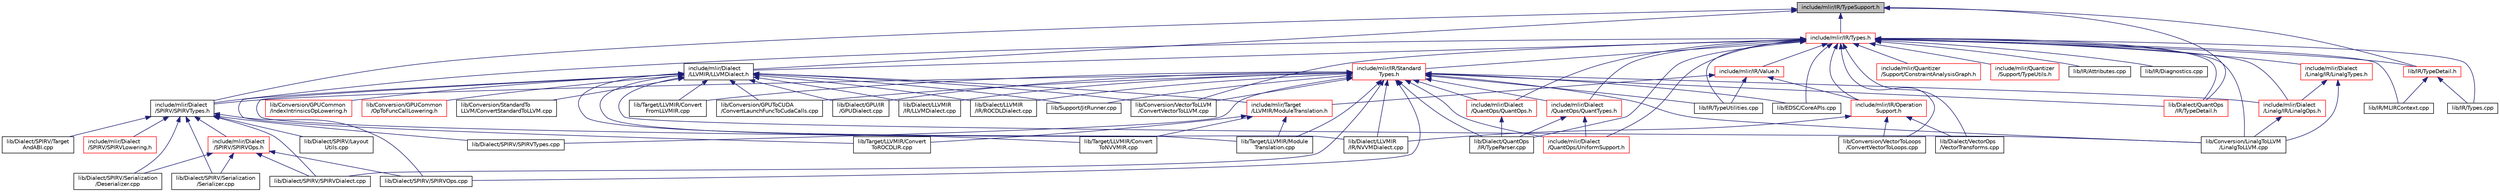 digraph "include/mlir/IR/TypeSupport.h"
{
  bgcolor="transparent";
  edge [fontname="Helvetica",fontsize="10",labelfontname="Helvetica",labelfontsize="10"];
  node [fontname="Helvetica",fontsize="10",shape=record];
  Node16 [label="include/mlir/IR/TypeSupport.h",height=0.2,width=0.4,color="black", fillcolor="grey75", style="filled", fontcolor="black"];
  Node16 -> Node17 [dir="back",color="midnightblue",fontsize="10",style="solid",fontname="Helvetica"];
  Node17 [label="include/mlir/Dialect\l/LLVMIR/LLVMDialect.h",height=0.2,width=0.4,color="black",URL="$LLVMDialect_8h.html"];
  Node17 -> Node18 [dir="back",color="midnightblue",fontsize="10",style="solid",fontname="Helvetica"];
  Node18 [label="include/mlir/Target\l/LLVMIR/ModuleTranslation.h",height=0.2,width=0.4,color="red",URL="$ModuleTranslation_8h.html"];
  Node18 -> Node20 [dir="back",color="midnightblue",fontsize="10",style="solid",fontname="Helvetica"];
  Node20 [label="lib/Target/LLVMIR/Convert\lToNVVMIR.cpp",height=0.2,width=0.4,color="black",URL="$ConvertToNVVMIR_8cpp.html"];
  Node18 -> Node21 [dir="back",color="midnightblue",fontsize="10",style="solid",fontname="Helvetica"];
  Node21 [label="lib/Target/LLVMIR/Convert\lToROCDLIR.cpp",height=0.2,width=0.4,color="black",URL="$ConvertToROCDLIR_8cpp.html"];
  Node18 -> Node22 [dir="back",color="midnightblue",fontsize="10",style="solid",fontname="Helvetica"];
  Node22 [label="lib/Target/LLVMIR/Module\lTranslation.cpp",height=0.2,width=0.4,color="black",URL="$ModuleTranslation_8cpp.html"];
  Node17 -> Node23 [dir="back",color="midnightblue",fontsize="10",style="solid",fontname="Helvetica"];
  Node23 [label="lib/Conversion/GPUCommon\l/IndexIntrinsicsOpLowering.h",height=0.2,width=0.4,color="red",URL="$IndexIntrinsicsOpLowering_8h.html"];
  Node17 -> Node26 [dir="back",color="midnightblue",fontsize="10",style="solid",fontname="Helvetica"];
  Node26 [label="lib/Conversion/GPUCommon\l/OpToFuncCallLowering.h",height=0.2,width=0.4,color="red",URL="$OpToFuncCallLowering_8h.html"];
  Node17 -> Node27 [dir="back",color="midnightblue",fontsize="10",style="solid",fontname="Helvetica"];
  Node27 [label="lib/Conversion/GPUToCUDA\l/ConvertLaunchFuncToCudaCalls.cpp",height=0.2,width=0.4,color="black",URL="$ConvertLaunchFuncToCudaCalls_8cpp.html"];
  Node17 -> Node28 [dir="back",color="midnightblue",fontsize="10",style="solid",fontname="Helvetica"];
  Node28 [label="lib/Conversion/LinalgToLLVM\l/LinalgToLLVM.cpp",height=0.2,width=0.4,color="black",URL="$LinalgToLLVM_8cpp.html"];
  Node17 -> Node29 [dir="back",color="midnightblue",fontsize="10",style="solid",fontname="Helvetica"];
  Node29 [label="lib/Conversion/StandardTo\lLLVM/ConvertStandardToLLVM.cpp",height=0.2,width=0.4,color="black",URL="$ConvertStandardToLLVM_8cpp.html"];
  Node17 -> Node30 [dir="back",color="midnightblue",fontsize="10",style="solid",fontname="Helvetica"];
  Node30 [label="lib/Conversion/VectorToLLVM\l/ConvertVectorToLLVM.cpp",height=0.2,width=0.4,color="black",URL="$ConvertVectorToLLVM_8cpp.html"];
  Node17 -> Node31 [dir="back",color="midnightblue",fontsize="10",style="solid",fontname="Helvetica"];
  Node31 [label="lib/Dialect/GPU/IR\l/GPUDialect.cpp",height=0.2,width=0.4,color="black",URL="$GPUDialect_8cpp.html"];
  Node17 -> Node32 [dir="back",color="midnightblue",fontsize="10",style="solid",fontname="Helvetica"];
  Node32 [label="lib/Dialect/LLVMIR\l/IR/LLVMDialect.cpp",height=0.2,width=0.4,color="black",URL="$LLVMDialect_8cpp.html"];
  Node17 -> Node33 [dir="back",color="midnightblue",fontsize="10",style="solid",fontname="Helvetica"];
  Node33 [label="lib/Dialect/LLVMIR\l/IR/NVVMDialect.cpp",height=0.2,width=0.4,color="black",URL="$NVVMDialect_8cpp.html"];
  Node17 -> Node34 [dir="back",color="midnightblue",fontsize="10",style="solid",fontname="Helvetica"];
  Node34 [label="lib/Dialect/LLVMIR\l/IR/ROCDLDialect.cpp",height=0.2,width=0.4,color="black",URL="$ROCDLDialect_8cpp.html"];
  Node17 -> Node35 [dir="back",color="midnightblue",fontsize="10",style="solid",fontname="Helvetica"];
  Node35 [label="lib/Support/JitRunner.cpp",height=0.2,width=0.4,color="black",URL="$JitRunner_8cpp.html"];
  Node17 -> Node36 [dir="back",color="midnightblue",fontsize="10",style="solid",fontname="Helvetica"];
  Node36 [label="lib/Target/LLVMIR/Convert\lFromLLVMIR.cpp",height=0.2,width=0.4,color="black",URL="$ConvertFromLLVMIR_8cpp.html"];
  Node17 -> Node20 [dir="back",color="midnightblue",fontsize="10",style="solid",fontname="Helvetica"];
  Node17 -> Node21 [dir="back",color="midnightblue",fontsize="10",style="solid",fontname="Helvetica"];
  Node17 -> Node22 [dir="back",color="midnightblue",fontsize="10",style="solid",fontname="Helvetica"];
  Node16 -> Node37 [dir="back",color="midnightblue",fontsize="10",style="solid",fontname="Helvetica"];
  Node37 [label="include/mlir/Dialect\l/SPIRV/SPIRVTypes.h",height=0.2,width=0.4,color="black",URL="$SPIRVTypes_8h.html"];
  Node37 -> Node38 [dir="back",color="midnightblue",fontsize="10",style="solid",fontname="Helvetica"];
  Node38 [label="include/mlir/Dialect\l/SPIRV/SPIRVLowering.h",height=0.2,width=0.4,color="red",URL="$SPIRVLowering_8h.html"];
  Node37 -> Node45 [dir="back",color="midnightblue",fontsize="10",style="solid",fontname="Helvetica"];
  Node45 [label="include/mlir/Dialect\l/SPIRV/SPIRVOps.h",height=0.2,width=0.4,color="red",URL="$SPIRVOps_8h.html"];
  Node45 -> Node47 [dir="back",color="midnightblue",fontsize="10",style="solid",fontname="Helvetica"];
  Node47 [label="lib/Dialect/SPIRV/Serialization\l/Deserializer.cpp",height=0.2,width=0.4,color="black",URL="$Deserializer_8cpp.html"];
  Node45 -> Node48 [dir="back",color="midnightblue",fontsize="10",style="solid",fontname="Helvetica"];
  Node48 [label="lib/Dialect/SPIRV/Serialization\l/Serializer.cpp",height=0.2,width=0.4,color="black",URL="$Serializer_8cpp.html"];
  Node45 -> Node51 [dir="back",color="midnightblue",fontsize="10",style="solid",fontname="Helvetica"];
  Node51 [label="lib/Dialect/SPIRV/SPIRVDialect.cpp",height=0.2,width=0.4,color="black",URL="$SPIRVDialect_8cpp.html"];
  Node45 -> Node52 [dir="back",color="midnightblue",fontsize="10",style="solid",fontname="Helvetica"];
  Node52 [label="lib/Dialect/SPIRV/SPIRVOps.cpp",height=0.2,width=0.4,color="black",URL="$SPIRVOps_8cpp.html"];
  Node37 -> Node54 [dir="back",color="midnightblue",fontsize="10",style="solid",fontname="Helvetica"];
  Node54 [label="lib/Dialect/SPIRV/Layout\lUtils.cpp",height=0.2,width=0.4,color="black",URL="$LayoutUtils_8cpp.html"];
  Node37 -> Node47 [dir="back",color="midnightblue",fontsize="10",style="solid",fontname="Helvetica"];
  Node37 -> Node48 [dir="back",color="midnightblue",fontsize="10",style="solid",fontname="Helvetica"];
  Node37 -> Node51 [dir="back",color="midnightblue",fontsize="10",style="solid",fontname="Helvetica"];
  Node37 -> Node52 [dir="back",color="midnightblue",fontsize="10",style="solid",fontname="Helvetica"];
  Node37 -> Node55 [dir="back",color="midnightblue",fontsize="10",style="solid",fontname="Helvetica"];
  Node55 [label="lib/Dialect/SPIRV/SPIRVTypes.cpp",height=0.2,width=0.4,color="black",URL="$SPIRVTypes_8cpp.html"];
  Node37 -> Node56 [dir="back",color="midnightblue",fontsize="10",style="solid",fontname="Helvetica"];
  Node56 [label="lib/Dialect/SPIRV/Target\lAndABI.cpp",height=0.2,width=0.4,color="black",URL="$TargetAndABI_8cpp.html"];
  Node16 -> Node57 [dir="back",color="midnightblue",fontsize="10",style="solid",fontname="Helvetica"];
  Node57 [label="include/mlir/IR/Types.h",height=0.2,width=0.4,color="red",URL="$Types_8h.html"];
  Node57 -> Node58 [dir="back",color="midnightblue",fontsize="10",style="solid",fontname="Helvetica"];
  Node58 [label="include/mlir/Dialect\l/Linalg/IR/LinalgOps.h",height=0.2,width=0.4,color="red",URL="$LinalgOps_8h.html"];
  Node58 -> Node28 [dir="back",color="midnightblue",fontsize="10",style="solid",fontname="Helvetica"];
  Node57 -> Node74 [dir="back",color="midnightblue",fontsize="10",style="solid",fontname="Helvetica"];
  Node74 [label="include/mlir/Dialect\l/Linalg/IR/LinalgTypes.h",height=0.2,width=0.4,color="red",URL="$LinalgTypes_8h.html"];
  Node74 -> Node58 [dir="back",color="midnightblue",fontsize="10",style="solid",fontname="Helvetica"];
  Node74 -> Node28 [dir="back",color="midnightblue",fontsize="10",style="solid",fontname="Helvetica"];
  Node57 -> Node17 [dir="back",color="midnightblue",fontsize="10",style="solid",fontname="Helvetica"];
  Node57 -> Node76 [dir="back",color="midnightblue",fontsize="10",style="solid",fontname="Helvetica"];
  Node76 [label="include/mlir/Dialect\l/QuantOps/QuantOps.h",height=0.2,width=0.4,color="red",URL="$QuantOps_8h.html"];
  Node76 -> Node81 [dir="back",color="midnightblue",fontsize="10",style="solid",fontname="Helvetica"];
  Node81 [label="lib/Dialect/QuantOps\l/IR/TypeParser.cpp",height=0.2,width=0.4,color="black",URL="$TypeParser_8cpp.html"];
  Node57 -> Node88 [dir="back",color="midnightblue",fontsize="10",style="solid",fontname="Helvetica"];
  Node88 [label="include/mlir/Dialect\l/QuantOps/QuantTypes.h",height=0.2,width=0.4,color="red",URL="$QuantTypes_8h.html"];
  Node88 -> Node91 [dir="back",color="midnightblue",fontsize="10",style="solid",fontname="Helvetica"];
  Node91 [label="include/mlir/Dialect\l/QuantOps/UniformSupport.h",height=0.2,width=0.4,color="red",URL="$UniformSupport_8h.html"];
  Node88 -> Node81 [dir="back",color="midnightblue",fontsize="10",style="solid",fontname="Helvetica"];
  Node57 -> Node91 [dir="back",color="midnightblue",fontsize="10",style="solid",fontname="Helvetica"];
  Node57 -> Node37 [dir="back",color="midnightblue",fontsize="10",style="solid",fontname="Helvetica"];
  Node57 -> Node105 [dir="back",color="midnightblue",fontsize="10",style="solid",fontname="Helvetica"];
  Node105 [label="include/mlir/IR/Operation\lSupport.h",height=0.2,width=0.4,color="red",URL="$OperationSupport_8h.html"];
  Node105 -> Node110 [dir="back",color="midnightblue",fontsize="10",style="solid",fontname="Helvetica"];
  Node110 [label="lib/Conversion/VectorToLoops\l/ConvertVectorToLoops.cpp",height=0.2,width=0.4,color="black",URL="$ConvertVectorToLoops_8cpp.html"];
  Node105 -> Node33 [dir="back",color="midnightblue",fontsize="10",style="solid",fontname="Helvetica"];
  Node105 -> Node131 [dir="back",color="midnightblue",fontsize="10",style="solid",fontname="Helvetica"];
  Node131 [label="lib/Dialect/VectorOps\l/VectorTransforms.cpp",height=0.2,width=0.4,color="black",URL="$VectorTransforms_8cpp.html"];
  Node57 -> Node263 [dir="back",color="midnightblue",fontsize="10",style="solid",fontname="Helvetica"];
  Node263 [label="include/mlir/IR/Standard\lTypes.h",height=0.2,width=0.4,color="red",URL="$StandardTypes_8h.html"];
  Node263 -> Node58 [dir="back",color="midnightblue",fontsize="10",style="solid",fontname="Helvetica"];
  Node263 -> Node76 [dir="back",color="midnightblue",fontsize="10",style="solid",fontname="Helvetica"];
  Node263 -> Node88 [dir="back",color="midnightblue",fontsize="10",style="solid",fontname="Helvetica"];
  Node263 -> Node91 [dir="back",color="midnightblue",fontsize="10",style="solid",fontname="Helvetica"];
  Node263 -> Node37 [dir="back",color="midnightblue",fontsize="10",style="solid",fontname="Helvetica"];
  Node263 -> Node27 [dir="back",color="midnightblue",fontsize="10",style="solid",fontname="Helvetica"];
  Node263 -> Node28 [dir="back",color="midnightblue",fontsize="10",style="solid",fontname="Helvetica"];
  Node263 -> Node30 [dir="back",color="midnightblue",fontsize="10",style="solid",fontname="Helvetica"];
  Node263 -> Node31 [dir="back",color="midnightblue",fontsize="10",style="solid",fontname="Helvetica"];
  Node263 -> Node32 [dir="back",color="midnightblue",fontsize="10",style="solid",fontname="Helvetica"];
  Node263 -> Node33 [dir="back",color="midnightblue",fontsize="10",style="solid",fontname="Helvetica"];
  Node263 -> Node34 [dir="back",color="midnightblue",fontsize="10",style="solid",fontname="Helvetica"];
  Node263 -> Node265 [dir="back",color="midnightblue",fontsize="10",style="solid",fontname="Helvetica"];
  Node265 [label="lib/Dialect/QuantOps\l/IR/TypeDetail.h",height=0.2,width=0.4,color="red",URL="$Dialect_2QuantOps_2IR_2TypeDetail_8h.html"];
  Node263 -> Node81 [dir="back",color="midnightblue",fontsize="10",style="solid",fontname="Helvetica"];
  Node263 -> Node51 [dir="back",color="midnightblue",fontsize="10",style="solid",fontname="Helvetica"];
  Node263 -> Node52 [dir="back",color="midnightblue",fontsize="10",style="solid",fontname="Helvetica"];
  Node263 -> Node55 [dir="back",color="midnightblue",fontsize="10",style="solid",fontname="Helvetica"];
  Node263 -> Node217 [dir="back",color="midnightblue",fontsize="10",style="solid",fontname="Helvetica"];
  Node217 [label="lib/EDSC/CoreAPIs.cpp",height=0.2,width=0.4,color="black",URL="$CoreAPIs_8cpp.html"];
  Node263 -> Node253 [dir="back",color="midnightblue",fontsize="10",style="solid",fontname="Helvetica"];
  Node253 [label="lib/IR/TypeUtilities.cpp",height=0.2,width=0.4,color="black",URL="$TypeUtilities_8cpp.html"];
  Node263 -> Node35 [dir="back",color="midnightblue",fontsize="10",style="solid",fontname="Helvetica"];
  Node263 -> Node36 [dir="back",color="midnightblue",fontsize="10",style="solid",fontname="Helvetica"];
  Node263 -> Node22 [dir="back",color="midnightblue",fontsize="10",style="solid",fontname="Helvetica"];
  Node57 -> Node271 [dir="back",color="midnightblue",fontsize="10",style="solid",fontname="Helvetica"];
  Node271 [label="include/mlir/IR/Value.h",height=0.2,width=0.4,color="red",URL="$Value_8h.html"];
  Node271 -> Node105 [dir="back",color="midnightblue",fontsize="10",style="solid",fontname="Helvetica"];
  Node271 -> Node18 [dir="back",color="midnightblue",fontsize="10",style="solid",fontname="Helvetica"];
  Node271 -> Node253 [dir="back",color="midnightblue",fontsize="10",style="solid",fontname="Helvetica"];
  Node57 -> Node100 [dir="back",color="midnightblue",fontsize="10",style="solid",fontname="Helvetica"];
  Node100 [label="include/mlir/Quantizer\l/Support/ConstraintAnalysisGraph.h",height=0.2,width=0.4,color="red",URL="$ConstraintAnalysisGraph_8h.html"];
  Node57 -> Node282 [dir="back",color="midnightblue",fontsize="10",style="solid",fontname="Helvetica"];
  Node282 [label="include/mlir/Quantizer\l/Support/TypeUtils.h",height=0.2,width=0.4,color="red",URL="$TypeUtils_8h.html"];
  Node57 -> Node28 [dir="back",color="midnightblue",fontsize="10",style="solid",fontname="Helvetica"];
  Node57 -> Node30 [dir="back",color="midnightblue",fontsize="10",style="solid",fontname="Helvetica"];
  Node57 -> Node110 [dir="back",color="midnightblue",fontsize="10",style="solid",fontname="Helvetica"];
  Node57 -> Node265 [dir="back",color="midnightblue",fontsize="10",style="solid",fontname="Helvetica"];
  Node57 -> Node81 [dir="back",color="midnightblue",fontsize="10",style="solid",fontname="Helvetica"];
  Node57 -> Node131 [dir="back",color="midnightblue",fontsize="10",style="solid",fontname="Helvetica"];
  Node57 -> Node217 [dir="back",color="midnightblue",fontsize="10",style="solid",fontname="Helvetica"];
  Node57 -> Node183 [dir="back",color="midnightblue",fontsize="10",style="solid",fontname="Helvetica"];
  Node183 [label="lib/IR/Attributes.cpp",height=0.2,width=0.4,color="black",URL="$Attributes_8cpp.html"];
  Node57 -> Node257 [dir="back",color="midnightblue",fontsize="10",style="solid",fontname="Helvetica"];
  Node257 [label="lib/IR/Diagnostics.cpp",height=0.2,width=0.4,color="black",URL="$Diagnostics_8cpp.html"];
  Node57 -> Node283 [dir="back",color="midnightblue",fontsize="10",style="solid",fontname="Helvetica"];
  Node283 [label="lib/IR/TypeDetail.h",height=0.2,width=0.4,color="red",URL="$IR_2TypeDetail_8h.html"];
  Node283 -> Node186 [dir="back",color="midnightblue",fontsize="10",style="solid",fontname="Helvetica"];
  Node186 [label="lib/IR/MLIRContext.cpp",height=0.2,width=0.4,color="black",URL="$MLIRContext_8cpp.html"];
  Node283 -> Node188 [dir="back",color="midnightblue",fontsize="10",style="solid",fontname="Helvetica"];
  Node188 [label="lib/IR/Types.cpp",height=0.2,width=0.4,color="black",URL="$Types_8cpp.html"];
  Node57 -> Node186 [dir="back",color="midnightblue",fontsize="10",style="solid",fontname="Helvetica"];
  Node57 -> Node188 [dir="back",color="midnightblue",fontsize="10",style="solid",fontname="Helvetica"];
  Node57 -> Node253 [dir="back",color="midnightblue",fontsize="10",style="solid",fontname="Helvetica"];
  Node16 -> Node265 [dir="back",color="midnightblue",fontsize="10",style="solid",fontname="Helvetica"];
  Node16 -> Node283 [dir="back",color="midnightblue",fontsize="10",style="solid",fontname="Helvetica"];
}
